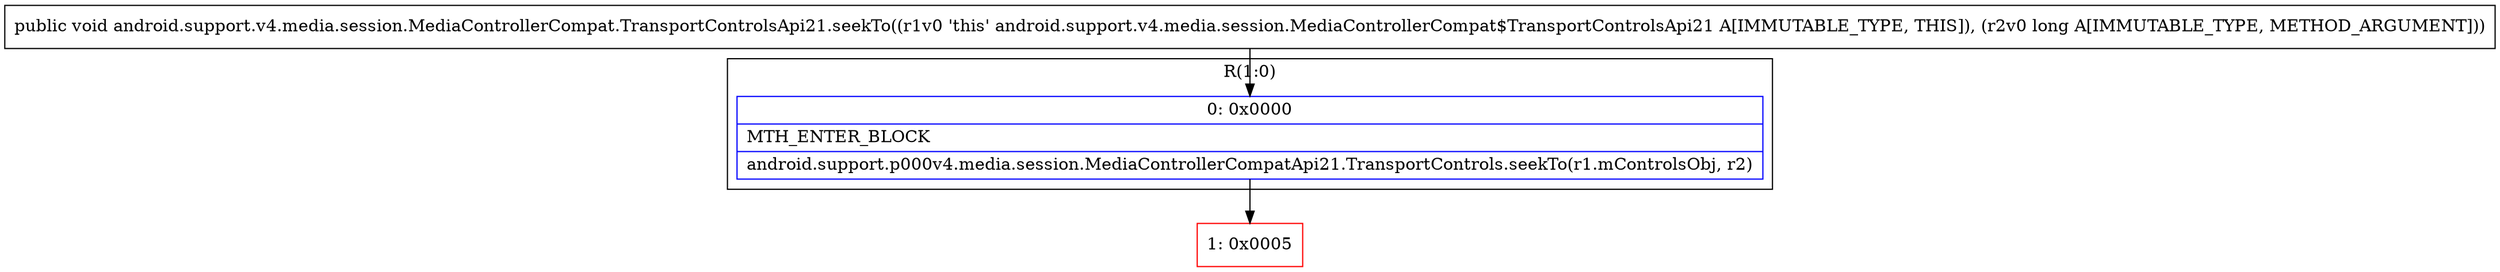 digraph "CFG forandroid.support.v4.media.session.MediaControllerCompat.TransportControlsApi21.seekTo(J)V" {
subgraph cluster_Region_1700692581 {
label = "R(1:0)";
node [shape=record,color=blue];
Node_0 [shape=record,label="{0\:\ 0x0000|MTH_ENTER_BLOCK\l|android.support.p000v4.media.session.MediaControllerCompatApi21.TransportControls.seekTo(r1.mControlsObj, r2)\l}"];
}
Node_1 [shape=record,color=red,label="{1\:\ 0x0005}"];
MethodNode[shape=record,label="{public void android.support.v4.media.session.MediaControllerCompat.TransportControlsApi21.seekTo((r1v0 'this' android.support.v4.media.session.MediaControllerCompat$TransportControlsApi21 A[IMMUTABLE_TYPE, THIS]), (r2v0 long A[IMMUTABLE_TYPE, METHOD_ARGUMENT])) }"];
MethodNode -> Node_0;
Node_0 -> Node_1;
}

